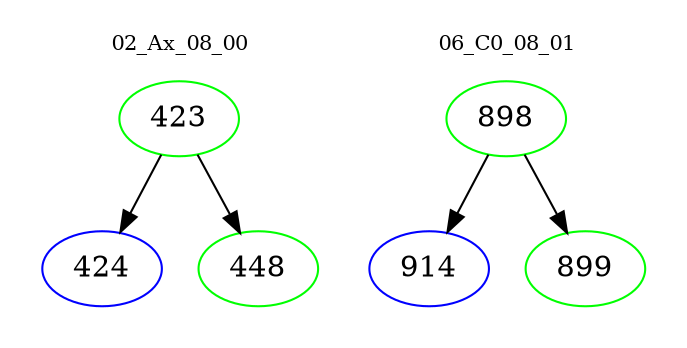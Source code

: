 digraph{
subgraph cluster_0 {
color = white
label = "02_Ax_08_00";
fontsize=10;
T0_423 [label="423", color="green"]
T0_423 -> T0_424 [color="black"]
T0_424 [label="424", color="blue"]
T0_423 -> T0_448 [color="black"]
T0_448 [label="448", color="green"]
}
subgraph cluster_1 {
color = white
label = "06_C0_08_01";
fontsize=10;
T1_898 [label="898", color="green"]
T1_898 -> T1_914 [color="black"]
T1_914 [label="914", color="blue"]
T1_898 -> T1_899 [color="black"]
T1_899 [label="899", color="green"]
}
}
